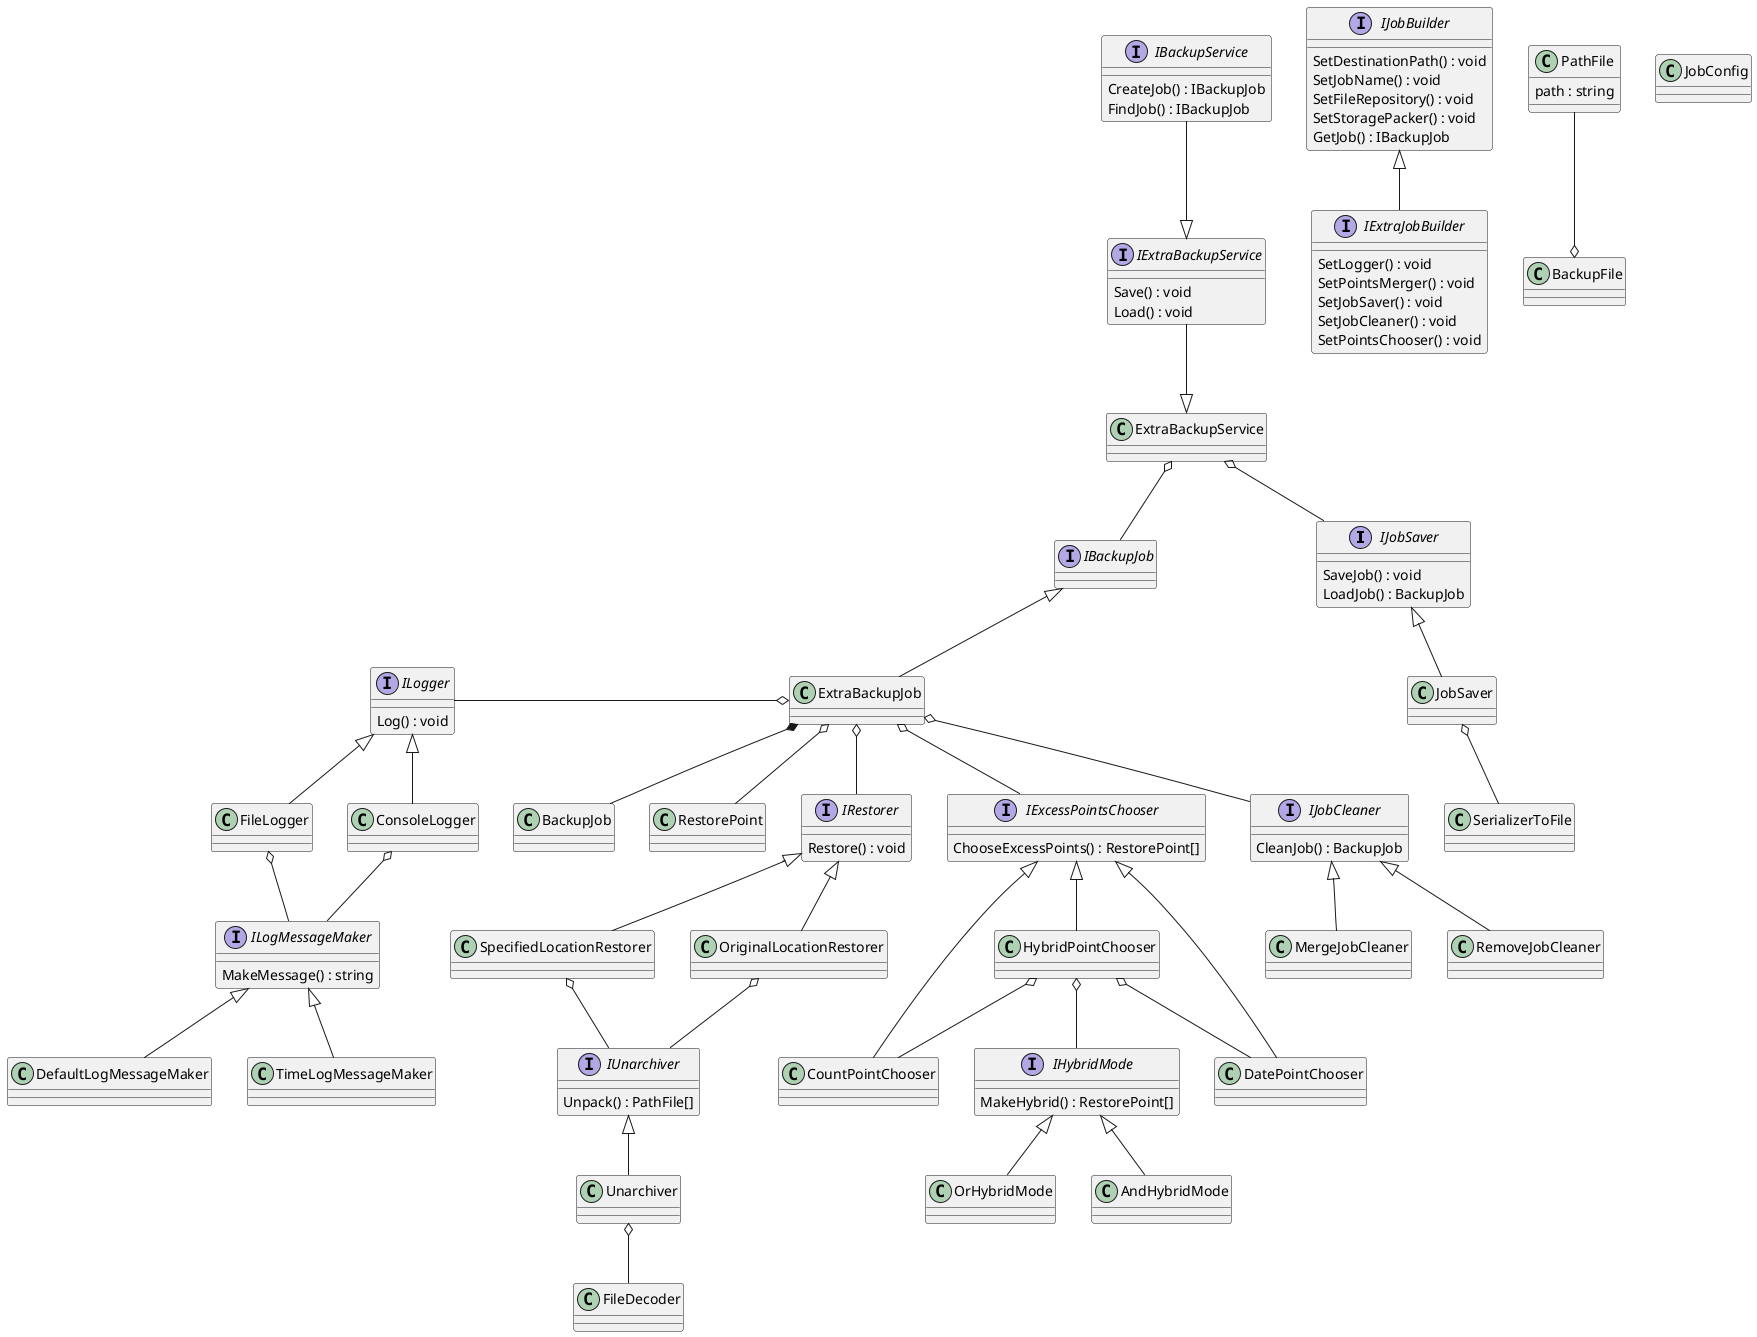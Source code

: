 @startuml
interface IJobSaver {
    SaveJob() : void
    LoadJob() : BackupJob
}

interface IRestorer {
    Restore() : void
}

interface IExcessPointsChooser {
    ChooseExcessPoints() : RestorePoint[]
}

interface IJobCleaner {
    CleanJob() : BackupJob
}

interface ILogger {
    Log() : void
}

interface ILogMessageMaker {
    MakeMessage() : string
}

interface IJobBuilder {
    SetDestinationPath() : void
    SetJobName() : void
    SetFileRepository() : void
    SetStoragePacker() : void
    GetJob() : IBackupJob
}

interface IExtraJobBuilder {
    SetLogger() : void
    SetPointsMerger() : void
    SetJobSaver() : void
    SetJobCleaner() : void
    SetPointsChooser() : void
}

interface IBackupJob { }

interface IExtraBackupService {
    Save() : void
    Load() : void
}

interface IBackupService {
    CreateJob() : IBackupJob
    FindJob() : IBackupJob
}

interface IHybridMode {
    MakeHybrid() : RestorePoint[]
}

interface IUnarchiver {
    Unpack() : PathFile[]
}

class PathFile {
    path : string
}

class JobConfig {}

IExtraBackupService <|-u- IBackupService
ExtraBackupService <|-u- IExtraBackupService
ExtraBackupService o-d- IJobSaver

ExtraBackupService o-- IBackupJob

JobSaver -u-|> IJobSaver
JobSaver o-- SerializerToFile

OriginalLocationRestorer -u-|> IRestorer
SpecifiedLocationRestorer -u-|> IRestorer
IUnarchiver -u-o OriginalLocationRestorer
IUnarchiver -u-o SpecifiedLocationRestorer

IExcessPointsChooser <|- CountPointChooser
IExcessPointsChooser <|- DatePointChooser
IExcessPointsChooser <|-- HybridPointChooser

HybridPointChooser o-- CountPointChooser
HybridPointChooser o-- DatePointChooser
HybridPointChooser o-- IHybridMode

AndHybridMode -u-|> IHybridMode
OrHybridMode -u-|> IHybridMode

IJobCleaner <|-- MergeJobCleaner
IJobCleaner <|-- RemoveJobCleaner

ConsoleLogger -u-|> ILogger
FileLogger -u-|> ILogger
ILogMessageMaker -u-o ConsoleLogger
ILogMessageMaker -u-o FileLogger
DefaultLogMessageMaker -u-|> ILogMessageMaker
TimeLogMessageMaker -u-|> ILogMessageMaker

IExtraJobBuilder -u-|> IJobBuilder

Unarchiver -u-|> IUnarchiver
Unarchiver o-- FileDecoder
PathFile --o BackupFile

ExtraBackupJob -u-|> IBackupJob
ExtraBackupJob *-- BackupJob
ExtraBackupJob o-- RestorePoint
ExtraBackupJob o-- IRestorer
ExtraBackupJob o-- IExcessPointsChooser
ExtraBackupJob o-- IJobCleaner
ExtraBackupJob o-l- ILogger
@enduml